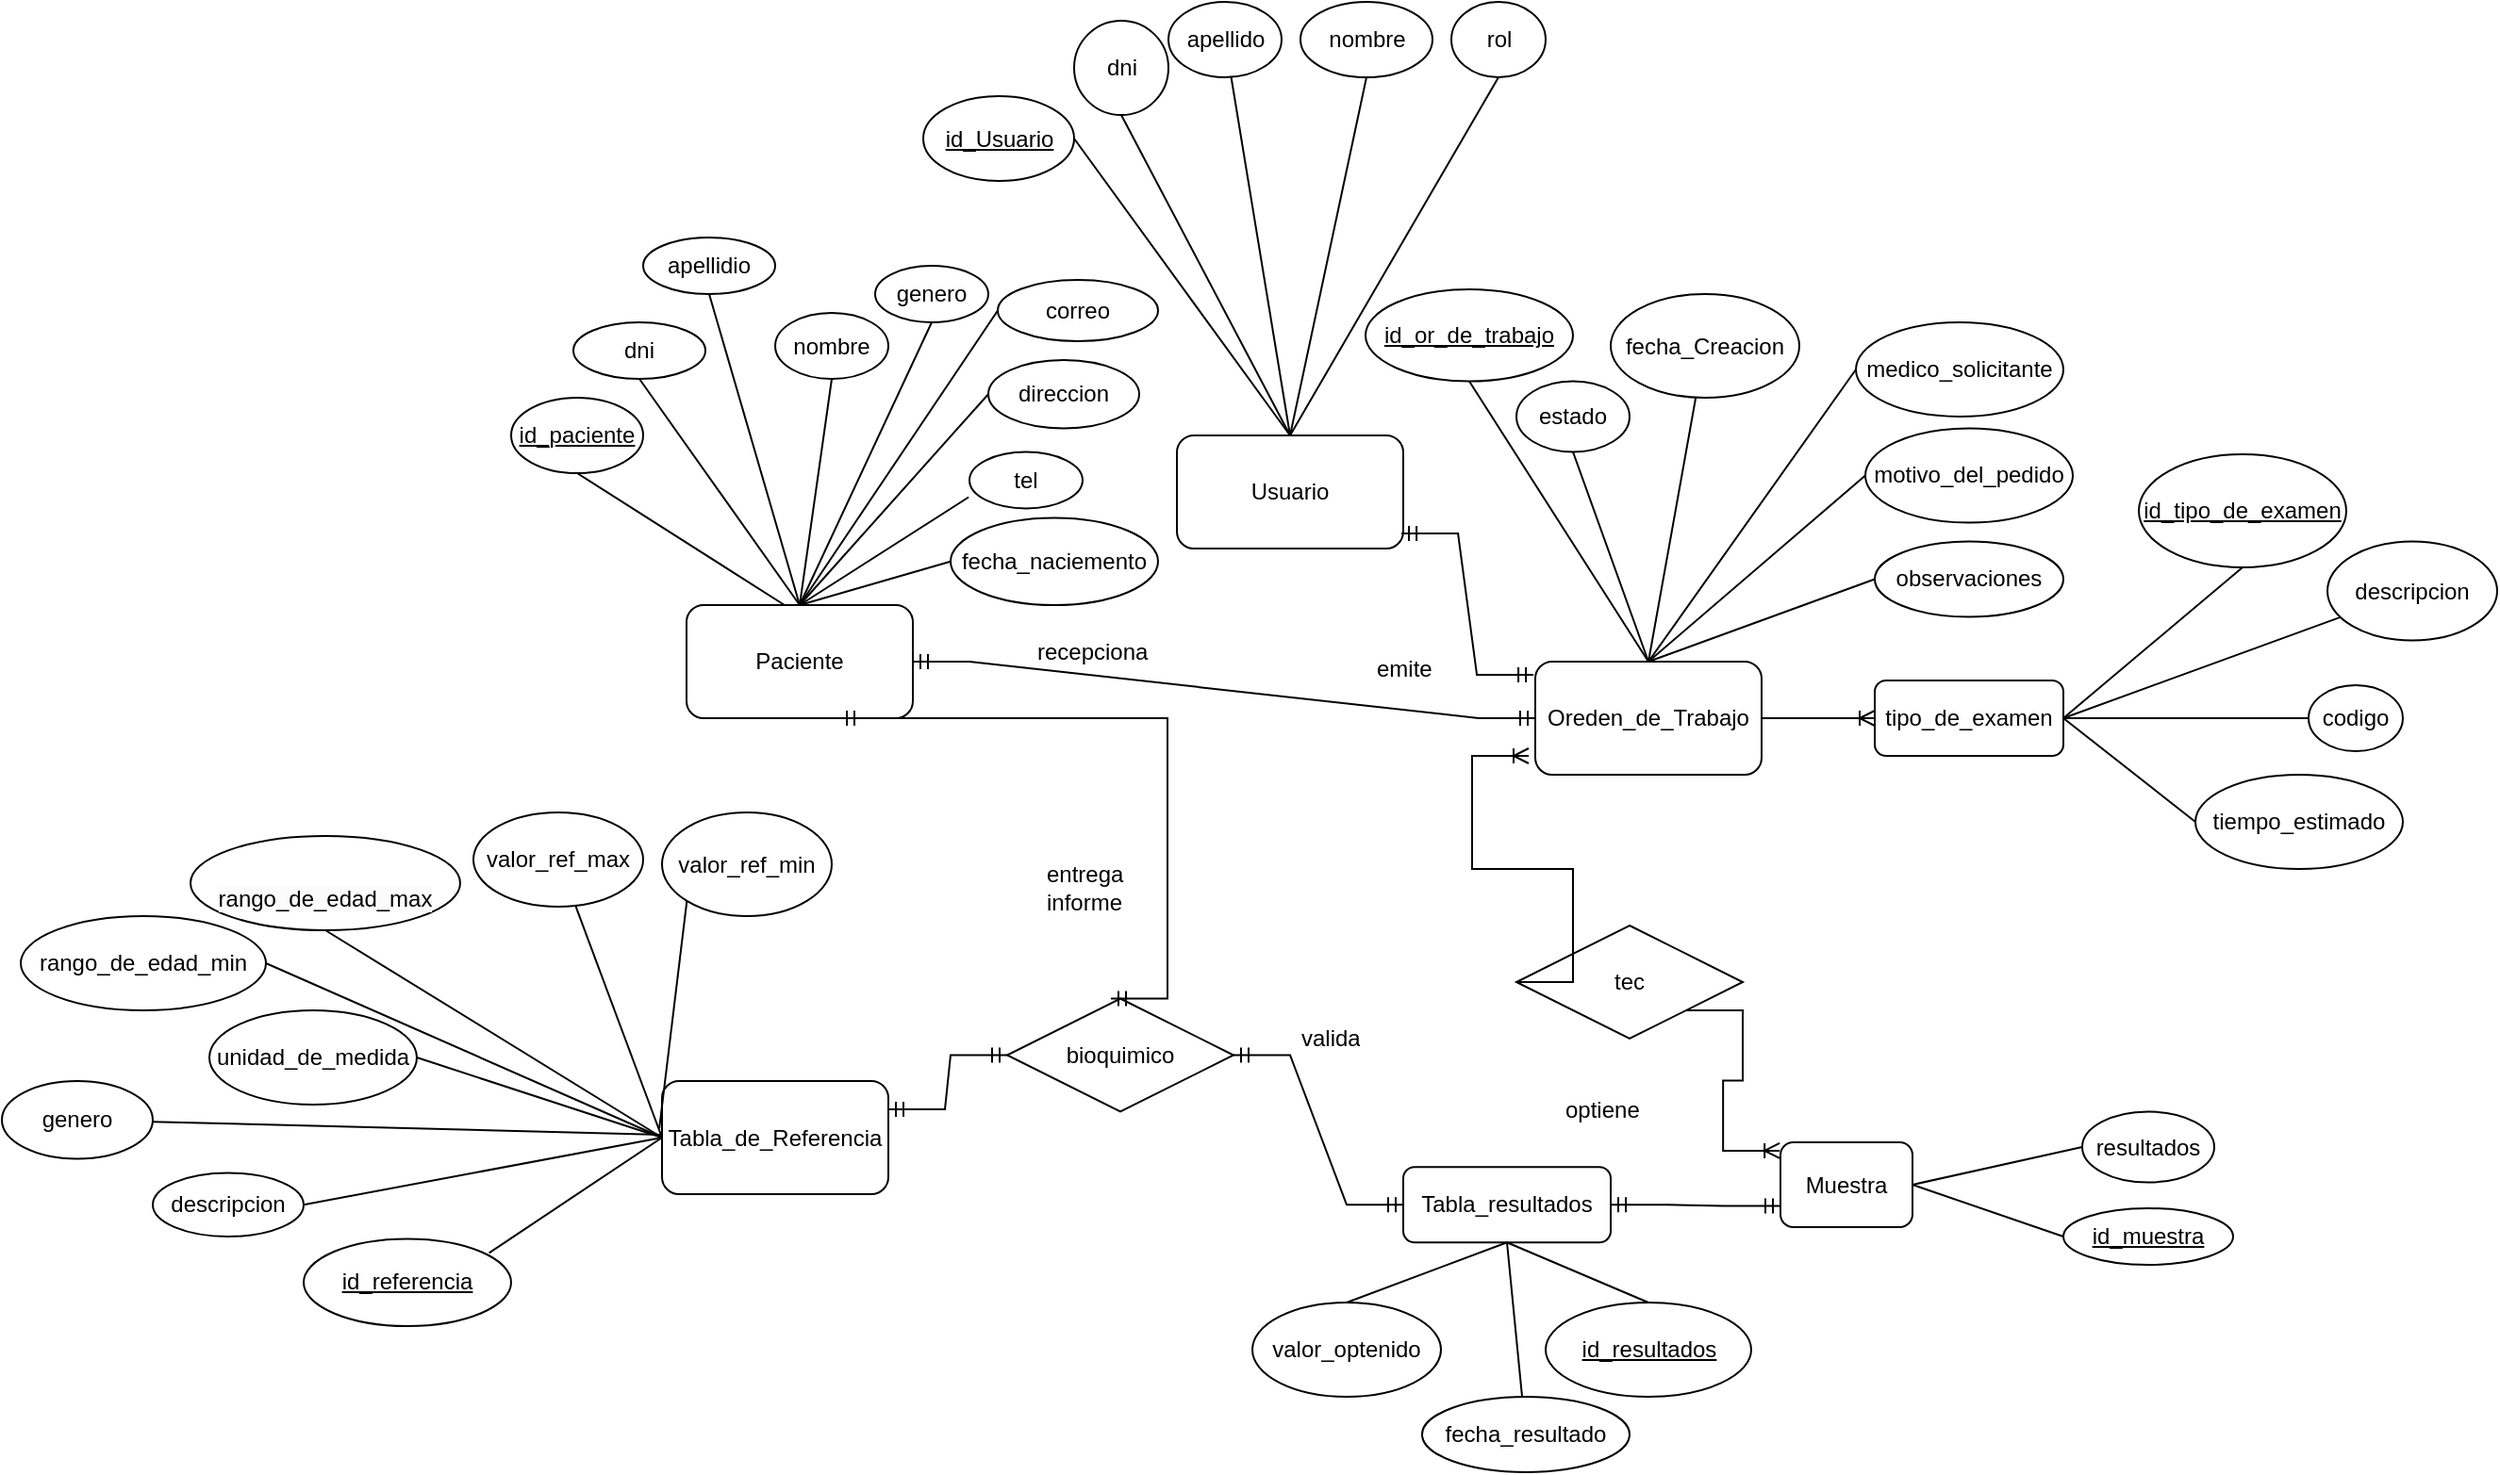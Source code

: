 <mxfile version="22.0.4" type="device">
  <diagram name="Página-1" id="eZFO5isT3SEt-fo2gmSH">
    <mxGraphModel dx="3088" dy="1927" grid="1" gridSize="10" guides="1" tooltips="1" connect="1" arrows="1" fold="1" page="1" pageScale="1" pageWidth="827" pageHeight="1169" math="0" shadow="0">
      <root>
        <mxCell id="0" />
        <mxCell id="1" parent="0" />
        <mxCell id="Rj_NIWeB4Wzyb2uFN2SR-1" value="Paciente" style="rounded=1;whiteSpace=wrap;html=1;" parent="1" vertex="1">
          <mxGeometry x="-490" y="-30" width="120" height="60" as="geometry" />
        </mxCell>
        <mxCell id="Rj_NIWeB4Wzyb2uFN2SR-3" value="fecha_naciemento" style="ellipse;whiteSpace=wrap;html=1;" parent="1" vertex="1">
          <mxGeometry x="-350" y="-76.25" width="110" height="46.25" as="geometry" />
        </mxCell>
        <mxCell id="Rj_NIWeB4Wzyb2uFN2SR-4" value="direccion" style="ellipse;whiteSpace=wrap;html=1;" parent="1" vertex="1">
          <mxGeometry x="-330" y="-160" width="80" height="36.25" as="geometry" />
        </mxCell>
        <mxCell id="Rj_NIWeB4Wzyb2uFN2SR-5" value="correo" style="ellipse;whiteSpace=wrap;html=1;" parent="1" vertex="1">
          <mxGeometry x="-325" y="-202.5" width="85" height="32.5" as="geometry" />
        </mxCell>
        <mxCell id="Rj_NIWeB4Wzyb2uFN2SR-6" value="tel" style="ellipse;whiteSpace=wrap;html=1;" parent="1" vertex="1">
          <mxGeometry x="-340" y="-111.25" width="60" height="30" as="geometry" />
        </mxCell>
        <mxCell id="Rj_NIWeB4Wzyb2uFN2SR-7" value="nombre" style="ellipse;whiteSpace=wrap;html=1;" parent="1" vertex="1">
          <mxGeometry x="-443" y="-185" width="60" height="35" as="geometry" />
        </mxCell>
        <mxCell id="Rj_NIWeB4Wzyb2uFN2SR-8" value="apellidio" style="ellipse;whiteSpace=wrap;html=1;" parent="1" vertex="1">
          <mxGeometry x="-513" y="-225" width="70" height="30" as="geometry" />
        </mxCell>
        <mxCell id="Rj_NIWeB4Wzyb2uFN2SR-9" value="dni" style="ellipse;whiteSpace=wrap;html=1;" parent="1" vertex="1">
          <mxGeometry x="-550" y="-180" width="70" height="30" as="geometry" />
        </mxCell>
        <mxCell id="Rj_NIWeB4Wzyb2uFN2SR-10" value="&lt;u&gt;id_paciente&lt;/u&gt;" style="ellipse;whiteSpace=wrap;html=1;" parent="1" vertex="1">
          <mxGeometry x="-583" y="-140" width="70" height="40" as="geometry" />
        </mxCell>
        <mxCell id="Rj_NIWeB4Wzyb2uFN2SR-11" value="genero" style="ellipse;whiteSpace=wrap;html=1;" parent="1" vertex="1">
          <mxGeometry x="-390" y="-210" width="60" height="30" as="geometry" />
        </mxCell>
        <mxCell id="Rj_NIWeB4Wzyb2uFN2SR-13" value="" style="endArrow=none;html=1;rounded=0;exitX=0.5;exitY=0;exitDx=0;exitDy=0;entryX=0;entryY=0.5;entryDx=0;entryDy=0;" parent="1" source="Rj_NIWeB4Wzyb2uFN2SR-1" target="Rj_NIWeB4Wzyb2uFN2SR-3" edge="1">
          <mxGeometry width="50" height="50" relative="1" as="geometry">
            <mxPoint x="-525" y="-180" as="sourcePoint" />
            <mxPoint x="-445.063" y="-215.562" as="targetPoint" />
          </mxGeometry>
        </mxCell>
        <mxCell id="Rj_NIWeB4Wzyb2uFN2SR-14" value="" style="endArrow=none;html=1;rounded=0;entryX=-0.007;entryY=0.8;entryDx=0;entryDy=0;exitX=0.5;exitY=0;exitDx=0;exitDy=0;entryPerimeter=0;" parent="1" source="Rj_NIWeB4Wzyb2uFN2SR-1" target="Rj_NIWeB4Wzyb2uFN2SR-6" edge="1">
          <mxGeometry width="50" height="50" relative="1" as="geometry">
            <mxPoint x="-410" y="-220" as="sourcePoint" />
            <mxPoint x="-412.678" y="-294.393" as="targetPoint" />
          </mxGeometry>
        </mxCell>
        <mxCell id="Rj_NIWeB4Wzyb2uFN2SR-15" value="" style="endArrow=none;html=1;rounded=0;entryX=0.5;entryY=1;entryDx=0;entryDy=0;exitX=0.5;exitY=0;exitDx=0;exitDy=0;" parent="1" source="Rj_NIWeB4Wzyb2uFN2SR-1" target="Rj_NIWeB4Wzyb2uFN2SR-7" edge="1">
          <mxGeometry width="50" height="50" relative="1" as="geometry">
            <mxPoint x="-550" y="-160" as="sourcePoint" />
            <mxPoint x="-360" y="-270" as="targetPoint" />
          </mxGeometry>
        </mxCell>
        <mxCell id="Rj_NIWeB4Wzyb2uFN2SR-16" value="" style="endArrow=none;html=1;rounded=0;entryX=0;entryY=0.5;entryDx=0;entryDy=0;exitX=0.5;exitY=0;exitDx=0;exitDy=0;" parent="1" source="Rj_NIWeB4Wzyb2uFN2SR-1" target="Rj_NIWeB4Wzyb2uFN2SR-4" edge="1">
          <mxGeometry width="50" height="50" relative="1" as="geometry">
            <mxPoint x="-410" y="-220" as="sourcePoint" />
            <mxPoint x="-360" y="-270" as="targetPoint" />
          </mxGeometry>
        </mxCell>
        <mxCell id="Rj_NIWeB4Wzyb2uFN2SR-17" value="" style="endArrow=none;html=1;rounded=0;entryX=0.5;entryY=1;entryDx=0;entryDy=0;exitX=0.5;exitY=0;exitDx=0;exitDy=0;" parent="1" source="Rj_NIWeB4Wzyb2uFN2SR-1" target="Rj_NIWeB4Wzyb2uFN2SR-8" edge="1">
          <mxGeometry width="50" height="50" relative="1" as="geometry">
            <mxPoint x="-410" y="-220" as="sourcePoint" />
            <mxPoint x="-360" y="-270" as="targetPoint" />
          </mxGeometry>
        </mxCell>
        <mxCell id="Rj_NIWeB4Wzyb2uFN2SR-18" value="" style="endArrow=none;html=1;rounded=0;entryX=0.5;entryY=1;entryDx=0;entryDy=0;exitX=0.5;exitY=0;exitDx=0;exitDy=0;" parent="1" source="Rj_NIWeB4Wzyb2uFN2SR-1" target="Rj_NIWeB4Wzyb2uFN2SR-9" edge="1">
          <mxGeometry width="50" height="50" relative="1" as="geometry">
            <mxPoint x="-580" y="-160" as="sourcePoint" />
            <mxPoint x="-360" y="-270" as="targetPoint" />
          </mxGeometry>
        </mxCell>
        <mxCell id="Rj_NIWeB4Wzyb2uFN2SR-19" value="" style="endArrow=none;html=1;rounded=0;entryX=0.5;entryY=1;entryDx=0;entryDy=0;exitX=0.5;exitY=0;exitDx=0;exitDy=0;" parent="1" source="Rj_NIWeB4Wzyb2uFN2SR-1" target="Rj_NIWeB4Wzyb2uFN2SR-11" edge="1">
          <mxGeometry width="50" height="50" relative="1" as="geometry">
            <mxPoint x="-580" y="-160" as="sourcePoint" />
            <mxPoint x="-360" y="-270" as="targetPoint" />
          </mxGeometry>
        </mxCell>
        <mxCell id="Rj_NIWeB4Wzyb2uFN2SR-20" value="" style="endArrow=none;html=1;rounded=0;entryX=0;entryY=0.5;entryDx=0;entryDy=0;exitX=0.5;exitY=0;exitDx=0;exitDy=0;" parent="1" source="Rj_NIWeB4Wzyb2uFN2SR-1" target="Rj_NIWeB4Wzyb2uFN2SR-5" edge="1">
          <mxGeometry width="50" height="50" relative="1" as="geometry">
            <mxPoint x="-410" y="-220" as="sourcePoint" />
            <mxPoint x="-360" y="-270" as="targetPoint" />
          </mxGeometry>
        </mxCell>
        <mxCell id="Rj_NIWeB4Wzyb2uFN2SR-21" value="" style="endArrow=none;html=1;rounded=0;entryX=0.5;entryY=1;entryDx=0;entryDy=0;exitX=0.433;exitY=0;exitDx=0;exitDy=0;exitPerimeter=0;" parent="1" source="Rj_NIWeB4Wzyb2uFN2SR-1" target="Rj_NIWeB4Wzyb2uFN2SR-10" edge="1">
          <mxGeometry width="50" height="50" relative="1" as="geometry">
            <mxPoint x="-410" y="-220" as="sourcePoint" />
            <mxPoint x="-360" y="-270" as="targetPoint" />
          </mxGeometry>
        </mxCell>
        <mxCell id="Rj_NIWeB4Wzyb2uFN2SR-22" value="Oreden_de_Trabajo" style="rounded=1;whiteSpace=wrap;html=1;" parent="1" vertex="1">
          <mxGeometry x="-40" width="120" height="60" as="geometry" />
        </mxCell>
        <mxCell id="Rj_NIWeB4Wzyb2uFN2SR-23" value="fecha_Creacion" style="ellipse;whiteSpace=wrap;html=1;" parent="1" vertex="1">
          <mxGeometry y="-195" width="100" height="55" as="geometry" />
        </mxCell>
        <mxCell id="Rj_NIWeB4Wzyb2uFN2SR-25" value="estado" style="ellipse;whiteSpace=wrap;html=1;" parent="1" vertex="1">
          <mxGeometry x="-50" y="-148.75" width="60" height="37.5" as="geometry" />
        </mxCell>
        <mxCell id="Rj_NIWeB4Wzyb2uFN2SR-27" value="observaciones" style="ellipse;whiteSpace=wrap;html=1;" parent="1" vertex="1">
          <mxGeometry x="140" y="-63.75" width="100" height="40" as="geometry" />
        </mxCell>
        <mxCell id="Rj_NIWeB4Wzyb2uFN2SR-28" value="motivo_del_pedido" style="ellipse;whiteSpace=wrap;html=1;" parent="1" vertex="1">
          <mxGeometry x="135" y="-123.75" width="110" height="50" as="geometry" />
        </mxCell>
        <mxCell id="Rj_NIWeB4Wzyb2uFN2SR-30" value="&lt;u&gt;id_or_de_trabajo&lt;/u&gt;" style="ellipse;whiteSpace=wrap;html=1;" parent="1" vertex="1">
          <mxGeometry x="-130" y="-197.5" width="110" height="48.75" as="geometry" />
        </mxCell>
        <mxCell id="Rj_NIWeB4Wzyb2uFN2SR-31" value="medico_solicitante" style="ellipse;whiteSpace=wrap;html=1;" parent="1" vertex="1">
          <mxGeometry x="130" y="-180" width="110" height="50" as="geometry" />
        </mxCell>
        <mxCell id="Rj_NIWeB4Wzyb2uFN2SR-32" value="" style="endArrow=none;html=1;rounded=0;exitX=0.5;exitY=0;exitDx=0;exitDy=0;" parent="1" source="Rj_NIWeB4Wzyb2uFN2SR-22" target="Rj_NIWeB4Wzyb2uFN2SR-23" edge="1">
          <mxGeometry width="50" height="50" relative="1" as="geometry">
            <mxPoint x="35" y="-315" as="sourcePoint" />
            <mxPoint x="85" y="-365" as="targetPoint" />
          </mxGeometry>
        </mxCell>
        <mxCell id="Rj_NIWeB4Wzyb2uFN2SR-34" value="" style="endArrow=none;html=1;rounded=0;entryX=0;entryY=0.5;entryDx=0;entryDy=0;exitX=0.5;exitY=0;exitDx=0;exitDy=0;" parent="1" source="Rj_NIWeB4Wzyb2uFN2SR-22" target="Rj_NIWeB4Wzyb2uFN2SR-27" edge="1">
          <mxGeometry width="50" height="50" relative="1" as="geometry">
            <mxPoint x="10" y="-295" as="sourcePoint" />
            <mxPoint x="200" y="-405" as="targetPoint" />
          </mxGeometry>
        </mxCell>
        <mxCell id="Rj_NIWeB4Wzyb2uFN2SR-36" value="" style="endArrow=none;html=1;rounded=0;entryX=0;entryY=0.5;entryDx=0;entryDy=0;exitX=0.5;exitY=0;exitDx=0;exitDy=0;" parent="1" source="Rj_NIWeB4Wzyb2uFN2SR-22" target="Rj_NIWeB4Wzyb2uFN2SR-28" edge="1">
          <mxGeometry width="50" height="50" relative="1" as="geometry">
            <mxPoint x="150" y="-355" as="sourcePoint" />
            <mxPoint x="200" y="-405" as="targetPoint" />
          </mxGeometry>
        </mxCell>
        <mxCell id="Rj_NIWeB4Wzyb2uFN2SR-38" value="" style="endArrow=none;html=1;rounded=0;entryX=0;entryY=0.5;entryDx=0;entryDy=0;exitX=0.5;exitY=0;exitDx=0;exitDy=0;" parent="1" source="Rj_NIWeB4Wzyb2uFN2SR-22" target="Rj_NIWeB4Wzyb2uFN2SR-31" edge="1">
          <mxGeometry width="50" height="50" relative="1" as="geometry">
            <mxPoint x="-20" y="-295" as="sourcePoint" />
            <mxPoint x="200" y="-405" as="targetPoint" />
          </mxGeometry>
        </mxCell>
        <mxCell id="Rj_NIWeB4Wzyb2uFN2SR-39" value="" style="endArrow=none;html=1;rounded=0;entryX=0.5;entryY=1;entryDx=0;entryDy=0;exitX=0.5;exitY=0;exitDx=0;exitDy=0;" parent="1" source="Rj_NIWeB4Wzyb2uFN2SR-22" target="Rj_NIWeB4Wzyb2uFN2SR-25" edge="1">
          <mxGeometry width="50" height="50" relative="1" as="geometry">
            <mxPoint x="150" y="-355" as="sourcePoint" />
            <mxPoint x="200" y="-405" as="targetPoint" />
          </mxGeometry>
        </mxCell>
        <mxCell id="Rj_NIWeB4Wzyb2uFN2SR-40" value="" style="endArrow=none;html=1;rounded=0;entryX=0.894;entryY=0.16;entryDx=0;entryDy=0;exitX=0;exitY=0.5;exitDx=0;exitDy=0;entryPerimeter=0;" parent="1" source="Rj_NIWeB4Wzyb2uFN2SR-74" target="Rj_NIWeB4Wzyb2uFN2SR-79" edge="1">
          <mxGeometry width="50" height="50" relative="1" as="geometry">
            <mxPoint x="-823" y="467.5" as="sourcePoint" />
            <mxPoint x="-1148" y="437.5" as="targetPoint" />
          </mxGeometry>
        </mxCell>
        <mxCell id="Rj_NIWeB4Wzyb2uFN2SR-43" value="tipo_de_examen" style="rounded=1;whiteSpace=wrap;html=1;" parent="1" vertex="1">
          <mxGeometry x="140" y="10" width="100" height="40" as="geometry" />
        </mxCell>
        <mxCell id="Rj_NIWeB4Wzyb2uFN2SR-44" value="descripcion" style="ellipse;whiteSpace=wrap;html=1;" parent="1" vertex="1">
          <mxGeometry x="380" y="-63.75" width="90" height="52.5" as="geometry" />
        </mxCell>
        <mxCell id="Rj_NIWeB4Wzyb2uFN2SR-45" value="codigo" style="ellipse;whiteSpace=wrap;html=1;" parent="1" vertex="1">
          <mxGeometry x="370" y="12.5" width="50" height="35" as="geometry" />
        </mxCell>
        <mxCell id="Rj_NIWeB4Wzyb2uFN2SR-48" value="&lt;u&gt;id_tipo_de_examen&lt;/u&gt;" style="ellipse;whiteSpace=wrap;html=1;" parent="1" vertex="1">
          <mxGeometry x="280" y="-110" width="110" height="60" as="geometry" />
        </mxCell>
        <mxCell id="Rj_NIWeB4Wzyb2uFN2SR-49" value="tiempo_estimado" style="ellipse;whiteSpace=wrap;html=1;" parent="1" vertex="1">
          <mxGeometry x="310" y="60" width="110" height="50" as="geometry" />
        </mxCell>
        <mxCell id="Rj_NIWeB4Wzyb2uFN2SR-50" value="" style="endArrow=none;html=1;rounded=0;exitX=1;exitY=0.5;exitDx=0;exitDy=0;" parent="1" source="Rj_NIWeB4Wzyb2uFN2SR-43" target="Rj_NIWeB4Wzyb2uFN2SR-44" edge="1">
          <mxGeometry width="50" height="50" relative="1" as="geometry">
            <mxPoint x="505" y="-237.5" as="sourcePoint" />
            <mxPoint x="555" y="-287.5" as="targetPoint" />
          </mxGeometry>
        </mxCell>
        <mxCell id="Rj_NIWeB4Wzyb2uFN2SR-53" value="" style="endArrow=none;html=1;rounded=0;entryX=0;entryY=0.5;entryDx=0;entryDy=0;exitX=1;exitY=0.5;exitDx=0;exitDy=0;" parent="1" source="Rj_NIWeB4Wzyb2uFN2SR-43" target="Rj_NIWeB4Wzyb2uFN2SR-49" edge="1">
          <mxGeometry width="50" height="50" relative="1" as="geometry">
            <mxPoint x="450" y="-217.5" as="sourcePoint" />
            <mxPoint x="670" y="-327.5" as="targetPoint" />
          </mxGeometry>
        </mxCell>
        <mxCell id="Rj_NIWeB4Wzyb2uFN2SR-54" value="" style="endArrow=none;html=1;rounded=0;entryX=0;entryY=0.5;entryDx=0;entryDy=0;" parent="1" target="Rj_NIWeB4Wzyb2uFN2SR-45" edge="1">
          <mxGeometry width="50" height="50" relative="1" as="geometry">
            <mxPoint x="240" y="30" as="sourcePoint" />
            <mxPoint x="670" y="-327.5" as="targetPoint" />
          </mxGeometry>
        </mxCell>
        <mxCell id="Rj_NIWeB4Wzyb2uFN2SR-55" value="" style="endArrow=none;html=1;rounded=0;entryX=0.5;entryY=1;entryDx=0;entryDy=0;exitX=1;exitY=0.5;exitDx=0;exitDy=0;" parent="1" source="Rj_NIWeB4Wzyb2uFN2SR-43" target="Rj_NIWeB4Wzyb2uFN2SR-48" edge="1">
          <mxGeometry width="50" height="50" relative="1" as="geometry">
            <mxPoint x="620" y="-277.5" as="sourcePoint" />
            <mxPoint x="670" y="-327.5" as="targetPoint" />
          </mxGeometry>
        </mxCell>
        <mxCell id="Rj_NIWeB4Wzyb2uFN2SR-56" value="Muestra" style="rounded=1;whiteSpace=wrap;html=1;" parent="1" vertex="1">
          <mxGeometry x="90" y="255" width="70" height="45" as="geometry" />
        </mxCell>
        <mxCell id="Rj_NIWeB4Wzyb2uFN2SR-58" value="resultados" style="ellipse;whiteSpace=wrap;html=1;" parent="1" vertex="1">
          <mxGeometry x="250" y="238.75" width="70" height="37.5" as="geometry" />
        </mxCell>
        <mxCell id="Rj_NIWeB4Wzyb2uFN2SR-59" value="&lt;u&gt;id_muestra&lt;/u&gt;" style="ellipse;whiteSpace=wrap;html=1;" parent="1" vertex="1">
          <mxGeometry x="240" y="290" width="90" height="30" as="geometry" />
        </mxCell>
        <mxCell id="Rj_NIWeB4Wzyb2uFN2SR-63" value="" style="endArrow=none;html=1;rounded=0;entryX=0;entryY=0.5;entryDx=0;entryDy=0;exitX=1;exitY=0.5;exitDx=0;exitDy=0;" parent="1" source="Rj_NIWeB4Wzyb2uFN2SR-56" target="Rj_NIWeB4Wzyb2uFN2SR-58" edge="1">
          <mxGeometry width="50" height="50" relative="1" as="geometry">
            <mxPoint x="290" y="320" as="sourcePoint" />
            <mxPoint x="340" y="270" as="targetPoint" />
          </mxGeometry>
        </mxCell>
        <mxCell id="Rj_NIWeB4Wzyb2uFN2SR-64" value="" style="endArrow=none;html=1;rounded=0;entryX=0;entryY=0.5;entryDx=0;entryDy=0;exitX=1;exitY=0.5;exitDx=0;exitDy=0;" parent="1" source="Rj_NIWeB4Wzyb2uFN2SR-56" target="Rj_NIWeB4Wzyb2uFN2SR-59" edge="1">
          <mxGeometry width="50" height="50" relative="1" as="geometry">
            <mxPoint x="210" y="290" as="sourcePoint" />
            <mxPoint x="340" y="270" as="targetPoint" />
          </mxGeometry>
        </mxCell>
        <mxCell id="Rj_NIWeB4Wzyb2uFN2SR-65" value="Tabla_resultados" style="rounded=1;whiteSpace=wrap;html=1;" parent="1" vertex="1">
          <mxGeometry x="-110" y="268.13" width="110" height="40" as="geometry" />
        </mxCell>
        <mxCell id="Rj_NIWeB4Wzyb2uFN2SR-66" value="fecha_resultado" style="ellipse;whiteSpace=wrap;html=1;" parent="1" vertex="1">
          <mxGeometry x="-100" y="390" width="110" height="40" as="geometry" />
        </mxCell>
        <mxCell id="Rj_NIWeB4Wzyb2uFN2SR-67" value="valor_optenido" style="ellipse;whiteSpace=wrap;html=1;" parent="1" vertex="1">
          <mxGeometry x="-190" y="340" width="100" height="50" as="geometry" />
        </mxCell>
        <mxCell id="Rj_NIWeB4Wzyb2uFN2SR-68" value="&lt;u&gt;id_resultados&lt;/u&gt;" style="ellipse;whiteSpace=wrap;html=1;" parent="1" vertex="1">
          <mxGeometry x="-34.5" y="340" width="109" height="50" as="geometry" />
        </mxCell>
        <mxCell id="Rj_NIWeB4Wzyb2uFN2SR-70" value="" style="endArrow=none;html=1;rounded=0;exitX=0.5;exitY=1;exitDx=0;exitDy=0;" parent="1" source="Rj_NIWeB4Wzyb2uFN2SR-65" target="Rj_NIWeB4Wzyb2uFN2SR-66" edge="1">
          <mxGeometry width="50" height="50" relative="1" as="geometry">
            <mxPoint x="-200" y="290" as="sourcePoint" />
            <mxPoint x="-150" y="240" as="targetPoint" />
          </mxGeometry>
        </mxCell>
        <mxCell id="Rj_NIWeB4Wzyb2uFN2SR-72" value="" style="endArrow=none;html=1;rounded=0;entryX=0.5;entryY=0;entryDx=0;entryDy=0;exitX=0.5;exitY=1;exitDx=0;exitDy=0;" parent="1" source="Rj_NIWeB4Wzyb2uFN2SR-65" target="Rj_NIWeB4Wzyb2uFN2SR-67" edge="1">
          <mxGeometry width="50" height="50" relative="1" as="geometry">
            <mxPoint x="-85" y="250" as="sourcePoint" />
            <mxPoint x="-35" y="200" as="targetPoint" />
          </mxGeometry>
        </mxCell>
        <mxCell id="Rj_NIWeB4Wzyb2uFN2SR-73" value="" style="endArrow=none;html=1;rounded=0;entryX=0.5;entryY=0;entryDx=0;entryDy=0;exitX=0.5;exitY=1;exitDx=0;exitDy=0;" parent="1" source="Rj_NIWeB4Wzyb2uFN2SR-65" target="Rj_NIWeB4Wzyb2uFN2SR-68" edge="1">
          <mxGeometry width="50" height="50" relative="1" as="geometry">
            <mxPoint x="-85" y="250" as="sourcePoint" />
            <mxPoint x="-35" y="200" as="targetPoint" />
          </mxGeometry>
        </mxCell>
        <mxCell id="Rj_NIWeB4Wzyb2uFN2SR-74" value="Tabla_de_Referencia" style="rounded=1;whiteSpace=wrap;html=1;" parent="1" vertex="1">
          <mxGeometry x="-503" y="222.5" width="120" height="60" as="geometry" />
        </mxCell>
        <mxCell id="Rj_NIWeB4Wzyb2uFN2SR-75" value="genero" style="ellipse;whiteSpace=wrap;html=1;" parent="1" vertex="1">
          <mxGeometry x="-853" y="222.5" width="80" height="41.25" as="geometry" />
        </mxCell>
        <mxCell id="Rj_NIWeB4Wzyb2uFN2SR-76" value="descripcion" style="ellipse;whiteSpace=wrap;html=1;" parent="1" vertex="1">
          <mxGeometry x="-773" y="271.25" width="80" height="33.75" as="geometry" />
        </mxCell>
        <mxCell id="Rj_NIWeB4Wzyb2uFN2SR-77" value="&lt;br&gt;&lt;span style=&quot;color: rgb(0, 0, 0); font-family: Helvetica; font-size: 12px; font-style: normal; font-variant-ligatures: normal; font-variant-caps: normal; font-weight: 400; letter-spacing: normal; orphans: 2; text-align: center; text-indent: 0px; text-transform: none; widows: 2; word-spacing: 0px; -webkit-text-stroke-width: 0px; background-color: rgb(251, 251, 251); text-decoration-thickness: initial; text-decoration-style: initial; text-decoration-color: initial; float: none; display: inline !important;&quot;&gt;rango_de_edad_max&lt;/span&gt;&lt;br&gt;" style="ellipse;whiteSpace=wrap;html=1;" parent="1" vertex="1">
          <mxGeometry x="-753" y="92.5" width="143" height="50" as="geometry" />
        </mxCell>
        <mxCell id="Rj_NIWeB4Wzyb2uFN2SR-78" value="rango_de_edad_min" style="ellipse;whiteSpace=wrap;html=1;" parent="1" vertex="1">
          <mxGeometry x="-843" y="135" width="130" height="50" as="geometry" />
        </mxCell>
        <mxCell id="Rj_NIWeB4Wzyb2uFN2SR-79" value="&lt;u&gt;id_referencia&lt;/u&gt;" style="ellipse;whiteSpace=wrap;html=1;" parent="1" vertex="1">
          <mxGeometry x="-693" y="306.25" width="110" height="46.25" as="geometry" />
        </mxCell>
        <mxCell id="Rj_NIWeB4Wzyb2uFN2SR-80" value="unidad_de_medida" style="ellipse;whiteSpace=wrap;html=1;" parent="1" vertex="1">
          <mxGeometry x="-743" y="185" width="110" height="50" as="geometry" />
        </mxCell>
        <mxCell id="Rj_NIWeB4Wzyb2uFN2SR-81" value="" style="endArrow=none;html=1;rounded=0;" parent="1" source="Rj_NIWeB4Wzyb2uFN2SR-74" target="Rj_NIWeB4Wzyb2uFN2SR-75" edge="1">
          <mxGeometry width="50" height="50" relative="1" as="geometry">
            <mxPoint x="-878" y="477.5" as="sourcePoint" />
            <mxPoint x="-828" y="427.5" as="targetPoint" />
          </mxGeometry>
        </mxCell>
        <mxCell id="Rj_NIWeB4Wzyb2uFN2SR-82" value="" style="endArrow=none;html=1;rounded=0;entryX=0.5;entryY=1;entryDx=0;entryDy=0;exitX=0;exitY=0.5;exitDx=0;exitDy=0;" parent="1" source="Rj_NIWeB4Wzyb2uFN2SR-74" target="Rj_NIWeB4Wzyb2uFN2SR-77" edge="1">
          <mxGeometry width="50" height="50" relative="1" as="geometry">
            <mxPoint x="-903" y="497.5" as="sourcePoint" />
            <mxPoint x="-713" y="387.5" as="targetPoint" />
          </mxGeometry>
        </mxCell>
        <mxCell id="Rj_NIWeB4Wzyb2uFN2SR-83" value="" style="endArrow=none;html=1;rounded=0;entryX=1;entryY=0.5;entryDx=0;entryDy=0;exitX=0;exitY=0.5;exitDx=0;exitDy=0;" parent="1" source="Rj_NIWeB4Wzyb2uFN2SR-74" target="Rj_NIWeB4Wzyb2uFN2SR-78" edge="1">
          <mxGeometry width="50" height="50" relative="1" as="geometry">
            <mxPoint x="-763" y="437.5" as="sourcePoint" />
            <mxPoint x="-713" y="387.5" as="targetPoint" />
          </mxGeometry>
        </mxCell>
        <mxCell id="Rj_NIWeB4Wzyb2uFN2SR-84" value="" style="endArrow=none;html=1;rounded=0;entryX=1;entryY=0.5;entryDx=0;entryDy=0;exitX=0;exitY=0.5;exitDx=0;exitDy=0;" parent="1" source="Rj_NIWeB4Wzyb2uFN2SR-74" target="Rj_NIWeB4Wzyb2uFN2SR-80" edge="1">
          <mxGeometry width="50" height="50" relative="1" as="geometry">
            <mxPoint x="-933" y="497.5" as="sourcePoint" />
            <mxPoint x="-713" y="387.5" as="targetPoint" />
          </mxGeometry>
        </mxCell>
        <mxCell id="Rj_NIWeB4Wzyb2uFN2SR-85" value="" style="endArrow=none;html=1;rounded=0;entryX=1;entryY=0.5;entryDx=0;entryDy=0;exitX=0;exitY=0.5;exitDx=0;exitDy=0;" parent="1" source="Rj_NIWeB4Wzyb2uFN2SR-74" target="Rj_NIWeB4Wzyb2uFN2SR-76" edge="1">
          <mxGeometry width="50" height="50" relative="1" as="geometry">
            <mxPoint x="-763" y="437.5" as="sourcePoint" />
            <mxPoint x="-713" y="387.5" as="targetPoint" />
          </mxGeometry>
        </mxCell>
        <mxCell id="Rj_NIWeB4Wzyb2uFN2SR-87" value="valor_ref_min" style="ellipse;whiteSpace=wrap;html=1;" parent="1" vertex="1">
          <mxGeometry x="-503" y="80" width="90" height="55" as="geometry" />
        </mxCell>
        <mxCell id="Rj_NIWeB4Wzyb2uFN2SR-88" value="valor_ref_max" style="ellipse;whiteSpace=wrap;html=1;" parent="1" vertex="1">
          <mxGeometry x="-603" y="80" width="90" height="50" as="geometry" />
        </mxCell>
        <mxCell id="Rj_NIWeB4Wzyb2uFN2SR-89" value="" style="endArrow=none;html=1;rounded=0;exitX=-0.012;exitY=0.42;exitDx=0;exitDy=0;entryX=0;entryY=1;entryDx=0;entryDy=0;exitPerimeter=0;" parent="1" source="Rj_NIWeB4Wzyb2uFN2SR-74" target="Rj_NIWeB4Wzyb2uFN2SR-87" edge="1">
          <mxGeometry width="50" height="50" relative="1" as="geometry">
            <mxPoint x="-723" y="612.5" as="sourcePoint" />
            <mxPoint x="-603" y="342.5" as="targetPoint" />
          </mxGeometry>
        </mxCell>
        <mxCell id="Rj_NIWeB4Wzyb2uFN2SR-90" value="" style="endArrow=none;html=1;rounded=0;exitX=0;exitY=0.5;exitDx=0;exitDy=0;" parent="1" source="Rj_NIWeB4Wzyb2uFN2SR-74" target="Rj_NIWeB4Wzyb2uFN2SR-88" edge="1">
          <mxGeometry width="50" height="50" relative="1" as="geometry">
            <mxPoint x="-723" y="612.5" as="sourcePoint" />
            <mxPoint x="-673" y="562.5" as="targetPoint" />
          </mxGeometry>
        </mxCell>
        <mxCell id="Rj_NIWeB4Wzyb2uFN2SR-91" value="Usuario" style="rounded=1;whiteSpace=wrap;html=1;" parent="1" vertex="1">
          <mxGeometry x="-230" y="-120" width="120" height="60" as="geometry" />
        </mxCell>
        <mxCell id="Rj_NIWeB4Wzyb2uFN2SR-92" value="apellido" style="ellipse;whiteSpace=wrap;html=1;" parent="1" vertex="1">
          <mxGeometry x="-234.5" y="-350" width="60" height="40" as="geometry" />
        </mxCell>
        <mxCell id="Rj_NIWeB4Wzyb2uFN2SR-93" value="dni" style="ellipse;whiteSpace=wrap;html=1;" parent="1" vertex="1">
          <mxGeometry x="-284.5" y="-340" width="50" height="50" as="geometry" />
        </mxCell>
        <mxCell id="Rj_NIWeB4Wzyb2uFN2SR-95" value="rol" style="ellipse;whiteSpace=wrap;html=1;" parent="1" vertex="1">
          <mxGeometry x="-84.5" y="-350" width="50" height="40" as="geometry" />
        </mxCell>
        <mxCell id="Rj_NIWeB4Wzyb2uFN2SR-96" value="&lt;u&gt;id_Usuario&lt;/u&gt;" style="ellipse;whiteSpace=wrap;html=1;" parent="1" vertex="1">
          <mxGeometry x="-364.5" y="-300" width="80" height="45" as="geometry" />
        </mxCell>
        <mxCell id="Rj_NIWeB4Wzyb2uFN2SR-97" value="nombre" style="ellipse;whiteSpace=wrap;html=1;" parent="1" vertex="1">
          <mxGeometry x="-164.5" y="-350" width="70" height="40" as="geometry" />
        </mxCell>
        <mxCell id="Rj_NIWeB4Wzyb2uFN2SR-98" value="" style="endArrow=none;html=1;rounded=0;exitX=0.5;exitY=0;exitDx=0;exitDy=0;" parent="1" source="Rj_NIWeB4Wzyb2uFN2SR-91" target="Rj_NIWeB4Wzyb2uFN2SR-92" edge="1">
          <mxGeometry width="50" height="50" relative="1" as="geometry">
            <mxPoint x="-85" y="-282.5" as="sourcePoint" />
            <mxPoint x="-35" y="-332.5" as="targetPoint" />
          </mxGeometry>
        </mxCell>
        <mxCell id="Rj_NIWeB4Wzyb2uFN2SR-100" value="" style="endArrow=none;html=1;rounded=0;entryX=0.5;entryY=1;entryDx=0;entryDy=0;exitX=0.5;exitY=0;exitDx=0;exitDy=0;" parent="1" source="Rj_NIWeB4Wzyb2uFN2SR-91" target="Rj_NIWeB4Wzyb2uFN2SR-95" edge="1">
          <mxGeometry width="50" height="50" relative="1" as="geometry">
            <mxPoint x="30" y="-322.5" as="sourcePoint" />
            <mxPoint x="80" y="-372.5" as="targetPoint" />
          </mxGeometry>
        </mxCell>
        <mxCell id="Rj_NIWeB4Wzyb2uFN2SR-101" value="" style="endArrow=none;html=1;rounded=0;entryX=0.5;entryY=1;entryDx=0;entryDy=0;exitX=0.5;exitY=0;exitDx=0;exitDy=0;" parent="1" source="Rj_NIWeB4Wzyb2uFN2SR-91" target="Rj_NIWeB4Wzyb2uFN2SR-97" edge="1">
          <mxGeometry width="50" height="50" relative="1" as="geometry">
            <mxPoint x="-140" y="-262.5" as="sourcePoint" />
            <mxPoint x="80" y="-372.5" as="targetPoint" />
          </mxGeometry>
        </mxCell>
        <mxCell id="Rj_NIWeB4Wzyb2uFN2SR-102" value="" style="endArrow=none;html=1;rounded=0;entryX=0.5;entryY=1;entryDx=0;entryDy=0;exitX=0.5;exitY=0;exitDx=0;exitDy=0;" parent="1" source="Rj_NIWeB4Wzyb2uFN2SR-91" target="Rj_NIWeB4Wzyb2uFN2SR-93" edge="1">
          <mxGeometry width="50" height="50" relative="1" as="geometry">
            <mxPoint x="30" y="-322.5" as="sourcePoint" />
            <mxPoint x="80" y="-372.5" as="targetPoint" />
          </mxGeometry>
        </mxCell>
        <mxCell id="Rj_NIWeB4Wzyb2uFN2SR-104" value="" style="endArrow=none;html=1;rounded=0;entryX=0.5;entryY=0;entryDx=0;entryDy=0;exitX=0.5;exitY=1;exitDx=0;exitDy=0;" parent="1" source="Rj_NIWeB4Wzyb2uFN2SR-30" target="Rj_NIWeB4Wzyb2uFN2SR-22" edge="1">
          <mxGeometry width="50" height="50" relative="1" as="geometry">
            <mxPoint x="-360" y="-365" as="sourcePoint" />
            <mxPoint x="-310" y="-415" as="targetPoint" />
          </mxGeometry>
        </mxCell>
        <mxCell id="Rj_NIWeB4Wzyb2uFN2SR-105" value="" style="endArrow=none;html=1;rounded=0;exitX=1;exitY=0.5;exitDx=0;exitDy=0;entryX=0.5;entryY=0;entryDx=0;entryDy=0;" parent="1" source="Rj_NIWeB4Wzyb2uFN2SR-96" target="Rj_NIWeB4Wzyb2uFN2SR-91" edge="1">
          <mxGeometry width="50" height="50" relative="1" as="geometry">
            <mxPoint x="-610" y="-175" as="sourcePoint" />
            <mxPoint x="-50" y="-171.25" as="targetPoint" />
          </mxGeometry>
        </mxCell>
        <mxCell id="Rj_NIWeB4Wzyb2uFN2SR-112" value="" style="edgeStyle=entityRelationEdgeStyle;fontSize=12;html=1;endArrow=ERoneToMany;rounded=0;exitX=1;exitY=0.5;exitDx=0;exitDy=0;entryX=0;entryY=0.5;entryDx=0;entryDy=0;" parent="1" source="Rj_NIWeB4Wzyb2uFN2SR-22" target="Rj_NIWeB4Wzyb2uFN2SR-43" edge="1">
          <mxGeometry width="100" height="100" relative="1" as="geometry">
            <mxPoint x="430" y="-80" as="sourcePoint" />
            <mxPoint x="530" y="-180" as="targetPoint" />
          </mxGeometry>
        </mxCell>
        <mxCell id="Rj_NIWeB4Wzyb2uFN2SR-113" value="tec" style="shape=rhombus;perimeter=rhombusPerimeter;whiteSpace=wrap;html=1;align=center;" parent="1" vertex="1">
          <mxGeometry x="-50" y="140" width="120" height="60" as="geometry" />
        </mxCell>
        <mxCell id="Rj_NIWeB4Wzyb2uFN2SR-115" value="" style="edgeStyle=entityRelationEdgeStyle;fontSize=12;html=1;endArrow=ERoneToMany;rounded=0;exitX=0;exitY=0.5;exitDx=0;exitDy=0;" parent="1" source="Rj_NIWeB4Wzyb2uFN2SR-113" edge="1">
          <mxGeometry width="100" height="100" relative="1" as="geometry">
            <mxPoint x="-59" y="165" as="sourcePoint" />
            <mxPoint x="-43.5" y="50" as="targetPoint" />
            <Array as="points">
              <mxPoint x="-102.5" y="90" />
              <mxPoint x="-92.5" y="110" />
              <mxPoint x="-23.5" y="90" />
              <mxPoint x="106.5" y="100" />
              <mxPoint x="106.5" y="100" />
              <mxPoint x="-132.5" y="90" />
              <mxPoint x="-112.5" y="140" />
              <mxPoint x="-52.5" y="-150" />
              <mxPoint x="-112.5" y="110" />
              <mxPoint x="-42.5" y="-130" />
              <mxPoint x="-32.5" y="-130" />
            </Array>
          </mxGeometry>
        </mxCell>
        <mxCell id="Rj_NIWeB4Wzyb2uFN2SR-117" value="" style="edgeStyle=entityRelationEdgeStyle;fontSize=12;html=1;endArrow=ERoneToMany;rounded=0;exitX=1;exitY=1;exitDx=0;exitDy=0;entryX=-0.006;entryY=0.099;entryDx=0;entryDy=0;entryPerimeter=0;" parent="1" source="Rj_NIWeB4Wzyb2uFN2SR-113" target="Rj_NIWeB4Wzyb2uFN2SR-56" edge="1">
          <mxGeometry width="100" height="100" relative="1" as="geometry">
            <mxPoint x="430" y="160" as="sourcePoint" />
            <mxPoint x="140" y="230" as="targetPoint" />
            <Array as="points">
              <mxPoint x="150" y="210" />
              <mxPoint x="160" y="160" />
              <mxPoint x="160" y="170" />
            </Array>
          </mxGeometry>
        </mxCell>
        <mxCell id="Rj_NIWeB4Wzyb2uFN2SR-118" value="" style="edgeStyle=entityRelationEdgeStyle;fontSize=12;html=1;endArrow=ERmandOne;startArrow=ERmandOne;rounded=0;entryX=0;entryY=0.75;entryDx=0;entryDy=0;exitX=1;exitY=0.5;exitDx=0;exitDy=0;" parent="1" source="Rj_NIWeB4Wzyb2uFN2SR-65" target="Rj_NIWeB4Wzyb2uFN2SR-56" edge="1">
          <mxGeometry width="100" height="100" relative="1" as="geometry">
            <mxPoint x="-40" y="380" as="sourcePoint" />
            <mxPoint x="40" y="60" as="targetPoint" />
          </mxGeometry>
        </mxCell>
        <mxCell id="Rj_NIWeB4Wzyb2uFN2SR-119" value="bioquimico" style="shape=rhombus;perimeter=rhombusPerimeter;whiteSpace=wrap;html=1;align=center;" parent="1" vertex="1">
          <mxGeometry x="-320" y="178.75" width="120" height="60" as="geometry" />
        </mxCell>
        <mxCell id="Rj_NIWeB4Wzyb2uFN2SR-120" value="" style="edgeStyle=entityRelationEdgeStyle;fontSize=12;html=1;endArrow=ERmandOne;startArrow=ERmandOne;rounded=0;entryX=0;entryY=0.5;entryDx=0;entryDy=0;" parent="1" source="Rj_NIWeB4Wzyb2uFN2SR-119" target="Rj_NIWeB4Wzyb2uFN2SR-65" edge="1">
          <mxGeometry width="100" height="100" relative="1" as="geometry">
            <mxPoint x="-440" y="390" as="sourcePoint" />
            <mxPoint x="-340" y="290" as="targetPoint" />
          </mxGeometry>
        </mxCell>
        <mxCell id="Rj_NIWeB4Wzyb2uFN2SR-121" value="" style="edgeStyle=entityRelationEdgeStyle;fontSize=12;html=1;endArrow=ERmandOne;startArrow=ERmandOne;rounded=0;exitX=1;exitY=0.25;exitDx=0;exitDy=0;entryX=0;entryY=0.5;entryDx=0;entryDy=0;" parent="1" source="Rj_NIWeB4Wzyb2uFN2SR-74" target="Rj_NIWeB4Wzyb2uFN2SR-119" edge="1">
          <mxGeometry width="100" height="100" relative="1" as="geometry">
            <mxPoint x="-440" y="390" as="sourcePoint" />
            <mxPoint x="-340" y="290" as="targetPoint" />
          </mxGeometry>
        </mxCell>
        <mxCell id="Rj_NIWeB4Wzyb2uFN2SR-122" value="" style="edgeStyle=entityRelationEdgeStyle;fontSize=12;html=1;endArrow=ERmandOne;startArrow=ERmandOne;rounded=0;entryX=0.675;entryY=1;entryDx=0;entryDy=0;exitX=0.5;exitY=0;exitDx=0;exitDy=0;entryPerimeter=0;" parent="1" target="Rj_NIWeB4Wzyb2uFN2SR-1" edge="1">
          <mxGeometry width="100" height="100" relative="1" as="geometry">
            <mxPoint x="-265" y="178.75" as="sourcePoint" />
            <mxPoint x="-215" y="70" as="targetPoint" />
          </mxGeometry>
        </mxCell>
        <mxCell id="Rj_NIWeB4Wzyb2uFN2SR-126" value="entrega informe" style="text;strokeColor=none;fillColor=none;align=left;verticalAlign=middle;spacingLeft=4;spacingRight=4;overflow=hidden;points=[[0,0.5],[1,0.5]];portConstraint=eastwest;rotatable=0;whiteSpace=wrap;html=1;" parent="1" vertex="1">
          <mxGeometry x="-305" y="100" width="90" height="40" as="geometry" />
        </mxCell>
        <mxCell id="Rj_NIWeB4Wzyb2uFN2SR-127" value="recepciona" style="text;strokeColor=none;fillColor=none;align=left;verticalAlign=middle;spacingLeft=4;spacingRight=4;overflow=hidden;points=[[0,0.5],[1,0.5]];portConstraint=eastwest;rotatable=0;whiteSpace=wrap;html=1;" parent="1" vertex="1">
          <mxGeometry x="-310" y="-20" width="80" height="30" as="geometry" />
        </mxCell>
        <mxCell id="Rj_NIWeB4Wzyb2uFN2SR-128" value="emite" style="text;strokeColor=none;fillColor=none;align=left;verticalAlign=middle;spacingLeft=4;spacingRight=4;overflow=hidden;points=[[0,0.5],[1,0.5]];portConstraint=eastwest;rotatable=0;whiteSpace=wrap;html=1;" parent="1" vertex="1">
          <mxGeometry x="-130" y="-11.25" width="80" height="30" as="geometry" />
        </mxCell>
        <mxCell id="Rj_NIWeB4Wzyb2uFN2SR-130" value="optiene" style="text;strokeColor=none;fillColor=none;align=left;verticalAlign=middle;spacingLeft=4;spacingRight=4;overflow=hidden;points=[[0,0.5],[1,0.5]];portConstraint=eastwest;rotatable=0;whiteSpace=wrap;html=1;" parent="1" vertex="1">
          <mxGeometry x="-30" y="222.5" width="80" height="30" as="geometry" />
        </mxCell>
        <mxCell id="Rj_NIWeB4Wzyb2uFN2SR-131" value="valida" style="text;strokeColor=none;fillColor=none;align=left;verticalAlign=middle;spacingLeft=4;spacingRight=4;overflow=hidden;points=[[0,0.5],[1,0.5]];portConstraint=eastwest;rotatable=0;whiteSpace=wrap;html=1;" parent="1" vertex="1">
          <mxGeometry x="-170" y="185" width="80" height="30" as="geometry" />
        </mxCell>
        <mxCell id="bUrEmh_cfuSGxwmdtMuW-1" value="" style="edgeStyle=entityRelationEdgeStyle;fontSize=12;html=1;endArrow=ERmandOne;startArrow=ERmandOne;rounded=0;exitX=1;exitY=0.5;exitDx=0;exitDy=0;entryX=0;entryY=0.5;entryDx=0;entryDy=0;" edge="1" parent="1" source="Rj_NIWeB4Wzyb2uFN2SR-1" target="Rj_NIWeB4Wzyb2uFN2SR-22">
          <mxGeometry width="100" height="100" relative="1" as="geometry">
            <mxPoint x="-250" y="20" as="sourcePoint" />
            <mxPoint x="-150" y="-80" as="targetPoint" />
          </mxGeometry>
        </mxCell>
        <mxCell id="bUrEmh_cfuSGxwmdtMuW-2" value="" style="edgeStyle=entityRelationEdgeStyle;fontSize=12;html=1;endArrow=ERmandOne;startArrow=ERmandOne;rounded=0;entryX=-0.008;entryY=0.117;entryDx=0;entryDy=0;entryPerimeter=0;exitX=0.992;exitY=0.867;exitDx=0;exitDy=0;exitPerimeter=0;" edge="1" parent="1" source="Rj_NIWeB4Wzyb2uFN2SR-91" target="Rj_NIWeB4Wzyb2uFN2SR-22">
          <mxGeometry width="100" height="100" relative="1" as="geometry">
            <mxPoint x="-90" y="-100" as="sourcePoint" />
            <mxPoint x="-30" y="-180" as="targetPoint" />
          </mxGeometry>
        </mxCell>
      </root>
    </mxGraphModel>
  </diagram>
</mxfile>
